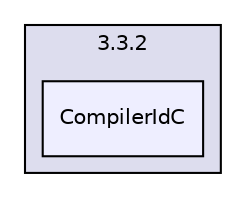 digraph "build/CMakeFiles/3.3.2/CompilerIdC" {
  compound=true
  node [ fontsize="10", fontname="Helvetica"];
  edge [ labelfontsize="10", labelfontname="Helvetica"];
  subgraph clusterdir_4c60c0e3655e53c8c24e61c67eff2f6d {
    graph [ bgcolor="#ddddee", pencolor="black", label="3.3.2" fontname="Helvetica", fontsize="10", URL="dir_4c60c0e3655e53c8c24e61c67eff2f6d.html"]
  dir_ed9b4f8a33162643d841b669e3e3a16f [shape=box, label="CompilerIdC", style="filled", fillcolor="#eeeeff", pencolor="black", URL="dir_ed9b4f8a33162643d841b669e3e3a16f.html"];
  }
}
